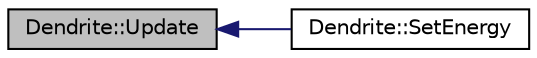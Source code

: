 digraph "Dendrite::Update"
{
  edge [fontname="Helvetica",fontsize="10",labelfontname="Helvetica",labelfontsize="10"];
  node [fontname="Helvetica",fontsize="10",shape=record];
  rankdir="LR";
  Node1 [label="Dendrite::Update",height=0.2,width=0.4,color="black", fillcolor="grey75", style="filled", fontcolor="black"];
  Node1 -> Node2 [dir="back",color="midnightblue",fontsize="10",style="solid",fontname="Helvetica"];
  Node2 [label="Dendrite::SetEnergy",height=0.2,width=0.4,color="black", fillcolor="white", style="filled",URL="$class_dendrite.html#a0e9ccb9364f3b06a740d77411b179745"];
}
